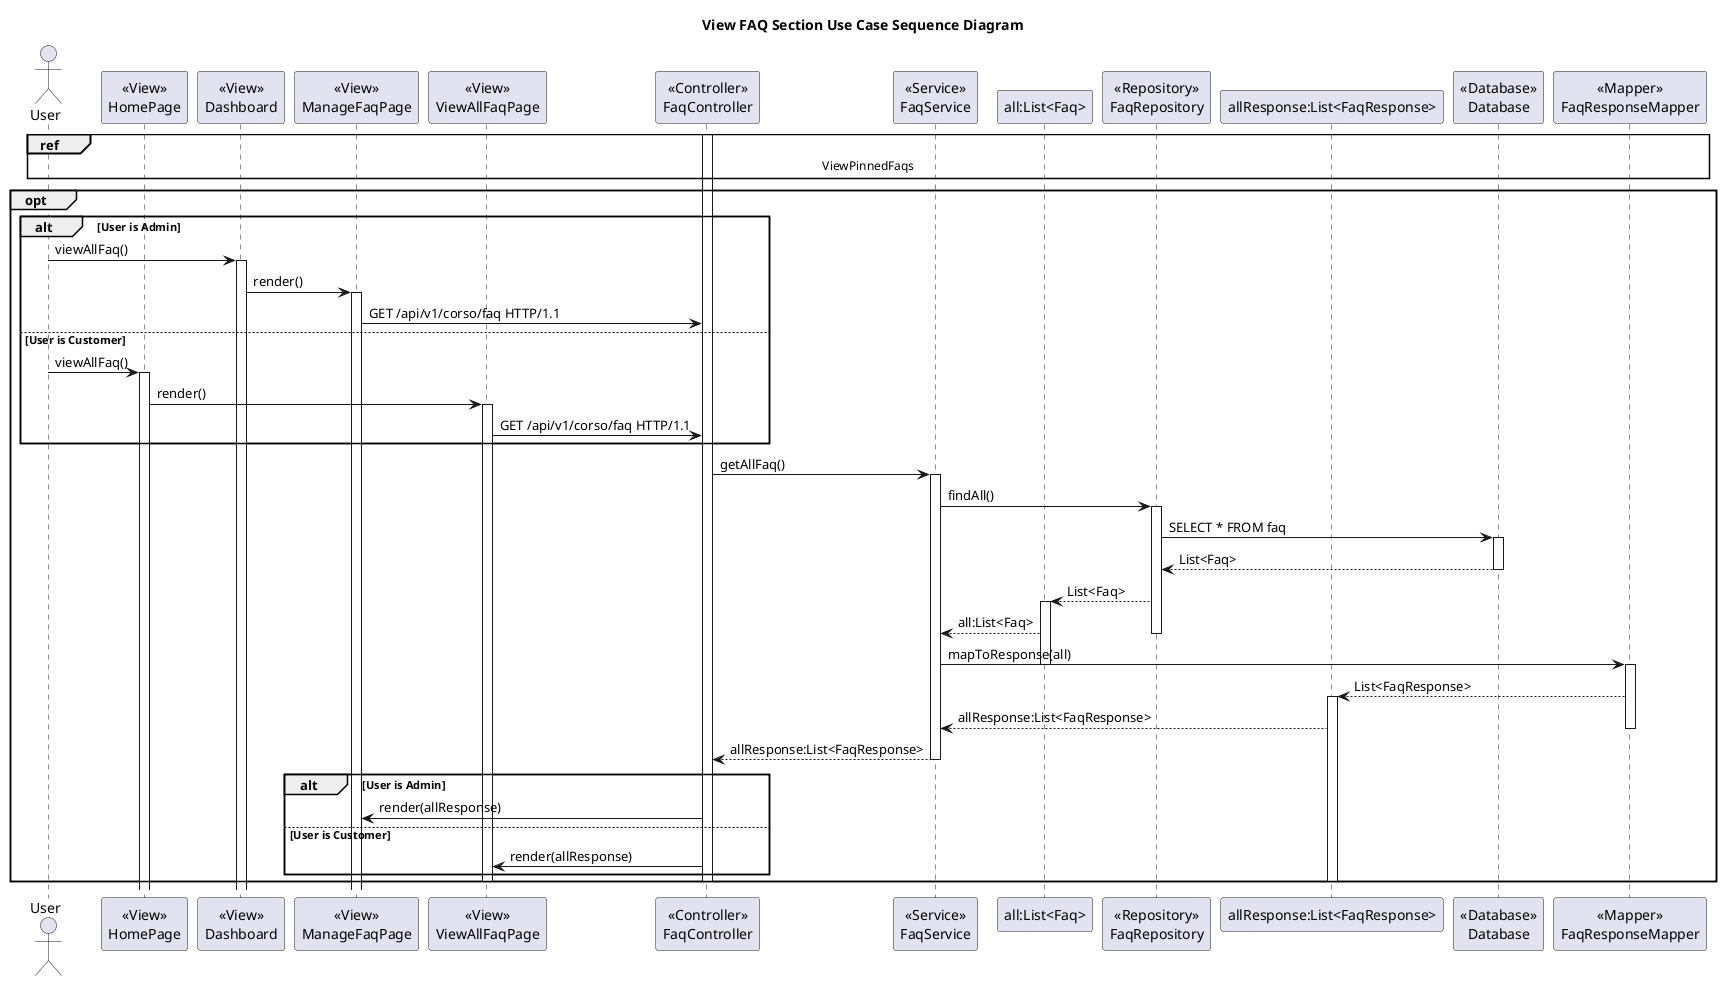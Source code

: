@startuml

title View FAQ Section Use Case Sequence Diagram

actor User

participant HomePage as "<<View>>\nHomePage"

participant Dashboard as "<<View>>\nDashboard"

participant ManageFaqPage as "<<View>>\nManageFaqPage"

participant ViewAllFaqPage as "<<View>>\nViewAllFaqPage"

participant FaqController as "<<Controller>>\nFaqController"

participant FaqService as "<<Service>>\nFaqService"

participant allFaq as "all:List<Faq>"

participant FaqRepository as "<<Repository>>\nFaqRepository"

participant allResponse as "allResponse:List<FaqResponse>"

participant Database as "<<Database>>\nDatabase"

participant FaqResponseMapper as "<<Mapper>>\nFaqResponseMapper"

ref over User, HomePage, ViewAllFaqPage, FaqController, FaqService, allFaq, FaqRepository, allResponse, Database, FaqResponseMapper
ViewPinnedFaqs
end ref

opt

alt User is Admin

User -> Dashboard: viewAllFaq()
activate Dashboard

Dashboard -> ManageFaqPage: render()

activate ManageFaqPage

ManageFaqPage -> FaqController: GET /api/v1/corso/faq HTTP/1.1



else User is Customer
User -> HomePage: viewAllFaq()
activate HomePage

HomePage -> ViewAllFaqPage: render()

activate ViewAllFaqPage

ViewAllFaqPage -> FaqController: GET /api/v1/corso/faq HTTP/1.1

end


activate FaqController

FaqController -> FaqService: getAllFaq()

activate FaqService

FaqService -> FaqRepository: findAll()

activate FaqRepository

FaqRepository -> Database: SELECT * FROM faq

activate Database

Database --> FaqRepository: List<Faq>

deactivate Database

FaqRepository --> allFaq: List<Faq>

activate allFaq

allFaq --> FaqService: all:List<Faq>

deactivate FaqRepository

FaqService -> FaqResponseMapper: mapToResponse(all)

deactivate allFaq

activate FaqResponseMapper

FaqResponseMapper --> allResponse: List<FaqResponse>

activate allResponse

allResponse --> FaqService: allResponse:List<FaqResponse>


deactivate FaqResponseMapper

FaqService --> FaqController: allResponse:List<FaqResponse>

deactivate FaqService

alt User is Admin

FaqController -> ManageFaqPage: render(allResponse)



else User is Customer

FaqController -> ViewAllFaqPage: render(allResponse)

end


deactivate allResponse

deactivate FaqController

deactivate ViewAllFaqPage





end opt


@endpuml
